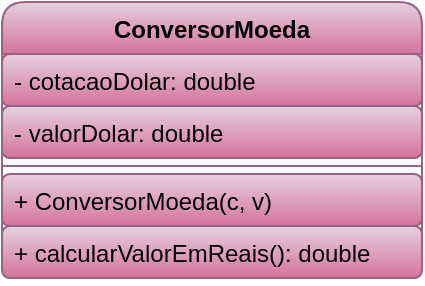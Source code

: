 <mxfile version="26.0.16">
  <diagram name="Página-1" id="b-fAI7bguwPitDwXDSGh">
    <mxGraphModel dx="1392" dy="753" grid="1" gridSize="10" guides="1" tooltips="1" connect="1" arrows="1" fold="1" page="1" pageScale="1" pageWidth="827" pageHeight="1169" math="0" shadow="0">
      <root>
        <mxCell id="0" />
        <mxCell id="1" parent="0" />
        <mxCell id="45ZYBXg2z2-HeG976uuR-1" value="ConversorMoeda" style="swimlane;fontStyle=1;align=center;verticalAlign=top;childLayout=stackLayout;horizontal=1;startSize=26;horizontalStack=0;resizeParent=1;resizeParentMax=0;resizeLast=0;collapsible=1;marginBottom=0;whiteSpace=wrap;html=1;fillColor=#e6d0de;strokeColor=#996185;gradientColor=#d5739d;rounded=1;" vertex="1" parent="1">
          <mxGeometry x="670" y="220" width="210" height="138" as="geometry" />
        </mxCell>
        <mxCell id="45ZYBXg2z2-HeG976uuR-2" value="- cotacaoDolar: double" style="text;strokeColor=#996185;fillColor=#e6d0de;align=left;verticalAlign=top;spacingLeft=4;spacingRight=4;overflow=hidden;rotatable=0;points=[[0,0.5],[1,0.5]];portConstraint=eastwest;whiteSpace=wrap;html=1;gradientColor=#d5739d;rounded=1;" vertex="1" parent="45ZYBXg2z2-HeG976uuR-1">
          <mxGeometry y="26" width="210" height="26" as="geometry" />
        </mxCell>
        <mxCell id="45ZYBXg2z2-HeG976uuR-3" value="- valorDolar: double" style="text;strokeColor=#996185;fillColor=#e6d0de;align=left;verticalAlign=top;spacingLeft=4;spacingRight=4;overflow=hidden;rotatable=0;points=[[0,0.5],[1,0.5]];portConstraint=eastwest;whiteSpace=wrap;html=1;gradientColor=#d5739d;rounded=1;" vertex="1" parent="45ZYBXg2z2-HeG976uuR-1">
          <mxGeometry y="52" width="210" height="26" as="geometry" />
        </mxCell>
        <mxCell id="45ZYBXg2z2-HeG976uuR-6" value="" style="line;strokeWidth=1;fillColor=#e6d0de;align=left;verticalAlign=middle;spacingTop=-1;spacingLeft=3;spacingRight=3;rotatable=0;labelPosition=right;points=[];portConstraint=eastwest;strokeColor=#996185;gradientColor=#d5739d;rounded=1;" vertex="1" parent="45ZYBXg2z2-HeG976uuR-1">
          <mxGeometry y="78" width="210" height="8" as="geometry" />
        </mxCell>
        <mxCell id="45ZYBXg2z2-HeG976uuR-7" value="+ ConversorMoeda(c, v)" style="text;strokeColor=#996185;fillColor=#e6d0de;align=left;verticalAlign=top;spacingLeft=4;spacingRight=4;overflow=hidden;rotatable=0;points=[[0,0.5],[1,0.5]];portConstraint=eastwest;whiteSpace=wrap;html=1;gradientColor=#d5739d;rounded=1;" vertex="1" parent="45ZYBXg2z2-HeG976uuR-1">
          <mxGeometry y="86" width="210" height="26" as="geometry" />
        </mxCell>
        <mxCell id="45ZYBXg2z2-HeG976uuR-8" value="+ calcularValorEmReais(): double" style="text;strokeColor=#996185;fillColor=#e6d0de;align=left;verticalAlign=top;spacingLeft=4;spacingRight=4;overflow=hidden;rotatable=0;points=[[0,0.5],[1,0.5]];portConstraint=eastwest;whiteSpace=wrap;html=1;gradientColor=#d5739d;rounded=1;" vertex="1" parent="45ZYBXg2z2-HeG976uuR-1">
          <mxGeometry y="112" width="210" height="26" as="geometry" />
        </mxCell>
      </root>
    </mxGraphModel>
  </diagram>
</mxfile>
